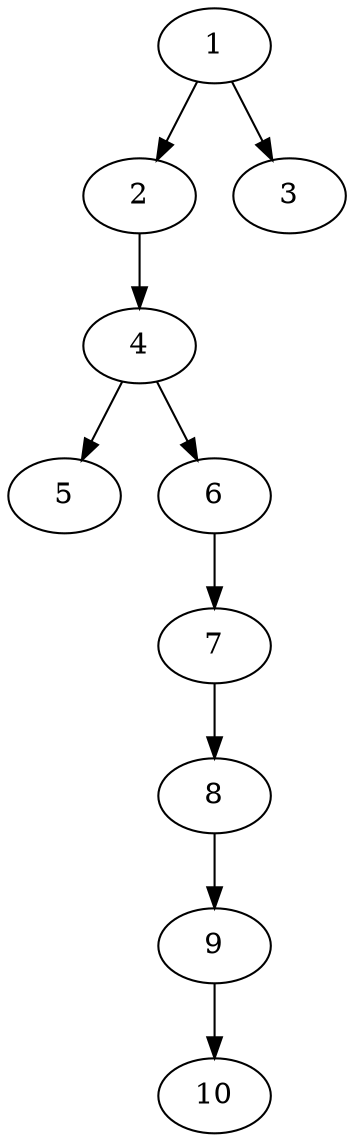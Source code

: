 // DAG automatically generated by daggen at Fri Aug  4 16:35:13 2017
// ./daggen --dot -n 10 --fat 0.2 --regular 0.8 --density 0.8 --jump 2 
digraph G {
  1 [size="1073742", alpha="0.11"]
  1 -> 2 [size ="839"]
  1 -> 3 [size ="839"]
  2 [size="3191", alpha="0.03"]
  2 -> 4 [size ="302"]
  3 [size="5367", alpha="0.03"]
  4 [size="4851", alpha="0.02"]
  4 -> 5 [size ="134"]
  4 -> 6 [size ="134"]
  5 [size="134218", alpha="0.18"]
  6 [size="23941", alpha="0.11"]
  6 -> 7 [size ="839"]
  7 [size="100151", alpha="0.14"]
  7 -> 8 [size ="75"]
  8 [size="1979", alpha="0.14"]
  8 -> 9 [size ="34"]
  9 [size="218814", alpha="0.19"]
  9 -> 10 [size ="210"]
  10 [size="35546", alpha="0.19"]
}
